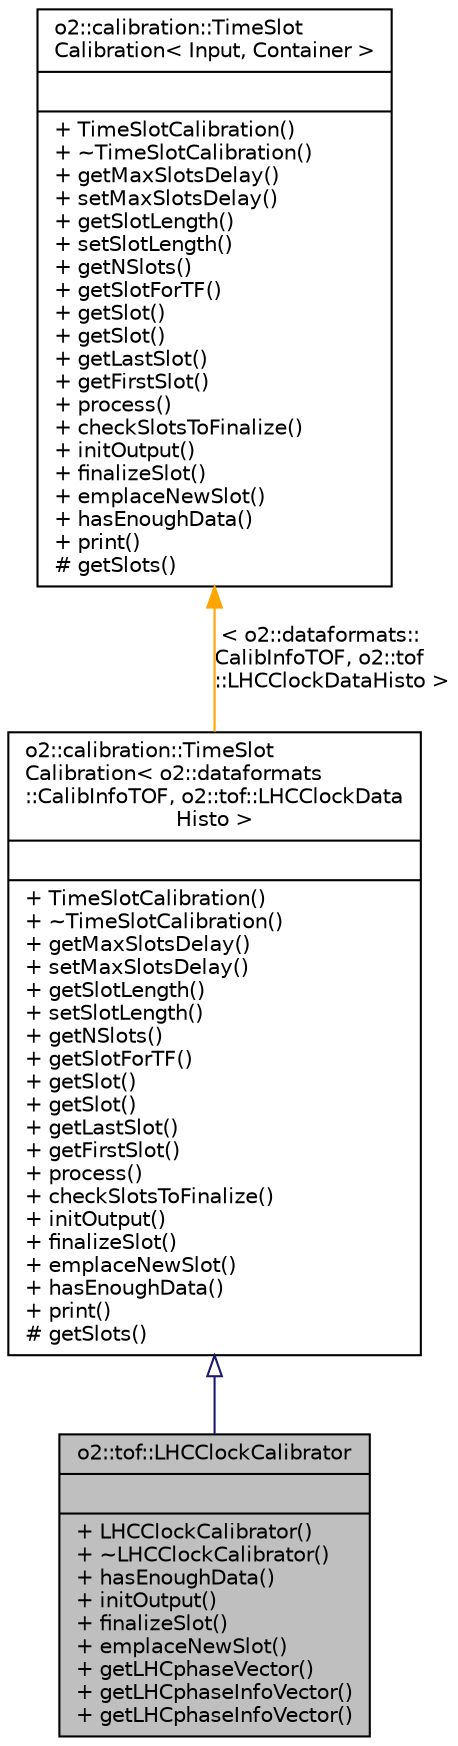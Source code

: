 digraph "o2::tof::LHCClockCalibrator"
{
 // INTERACTIVE_SVG=YES
  bgcolor="transparent";
  edge [fontname="Helvetica",fontsize="10",labelfontname="Helvetica",labelfontsize="10"];
  node [fontname="Helvetica",fontsize="10",shape=record];
  Node3 [label="{o2::tof::LHCClockCalibrator\n||+ LHCClockCalibrator()\l+ ~LHCClockCalibrator()\l+ hasEnoughData()\l+ initOutput()\l+ finalizeSlot()\l+ emplaceNewSlot()\l+ getLHCphaseVector()\l+ getLHCphaseInfoVector()\l+ getLHCphaseInfoVector()\l}",height=0.2,width=0.4,color="black", fillcolor="grey75", style="filled", fontcolor="black"];
  Node4 -> Node3 [dir="back",color="midnightblue",fontsize="10",style="solid",arrowtail="onormal",fontname="Helvetica"];
  Node4 [label="{o2::calibration::TimeSlot\lCalibration\< o2::dataformats\l::CalibInfoTOF, o2::tof::LHCClockData\lHisto \>\n||+ TimeSlotCalibration()\l+ ~TimeSlotCalibration()\l+ getMaxSlotsDelay()\l+ setMaxSlotsDelay()\l+ getSlotLength()\l+ setSlotLength()\l+ getNSlots()\l+ getSlotForTF()\l+ getSlot()\l+ getSlot()\l+ getLastSlot()\l+ getFirstSlot()\l+ process()\l+ checkSlotsToFinalize()\l+ initOutput()\l+ finalizeSlot()\l+ emplaceNewSlot()\l+ hasEnoughData()\l+ print()\l# getSlots()\l}",height=0.2,width=0.4,color="black",URL="$d7/d9d/classo2_1_1calibration_1_1TimeSlotCalibration.html"];
  Node5 -> Node4 [dir="back",color="orange",fontsize="10",style="solid",label=" \< o2::dataformats::\lCalibInfoTOF, o2::tof\l::LHCClockDataHisto \>" ,fontname="Helvetica"];
  Node5 [label="{o2::calibration::TimeSlot\lCalibration\< Input, Container \>\n||+ TimeSlotCalibration()\l+ ~TimeSlotCalibration()\l+ getMaxSlotsDelay()\l+ setMaxSlotsDelay()\l+ getSlotLength()\l+ setSlotLength()\l+ getNSlots()\l+ getSlotForTF()\l+ getSlot()\l+ getSlot()\l+ getLastSlot()\l+ getFirstSlot()\l+ process()\l+ checkSlotsToFinalize()\l+ initOutput()\l+ finalizeSlot()\l+ emplaceNewSlot()\l+ hasEnoughData()\l+ print()\l# getSlots()\l}",height=0.2,width=0.4,color="black",URL="$d7/d9d/classo2_1_1calibration_1_1TimeSlotCalibration.html"];
}
